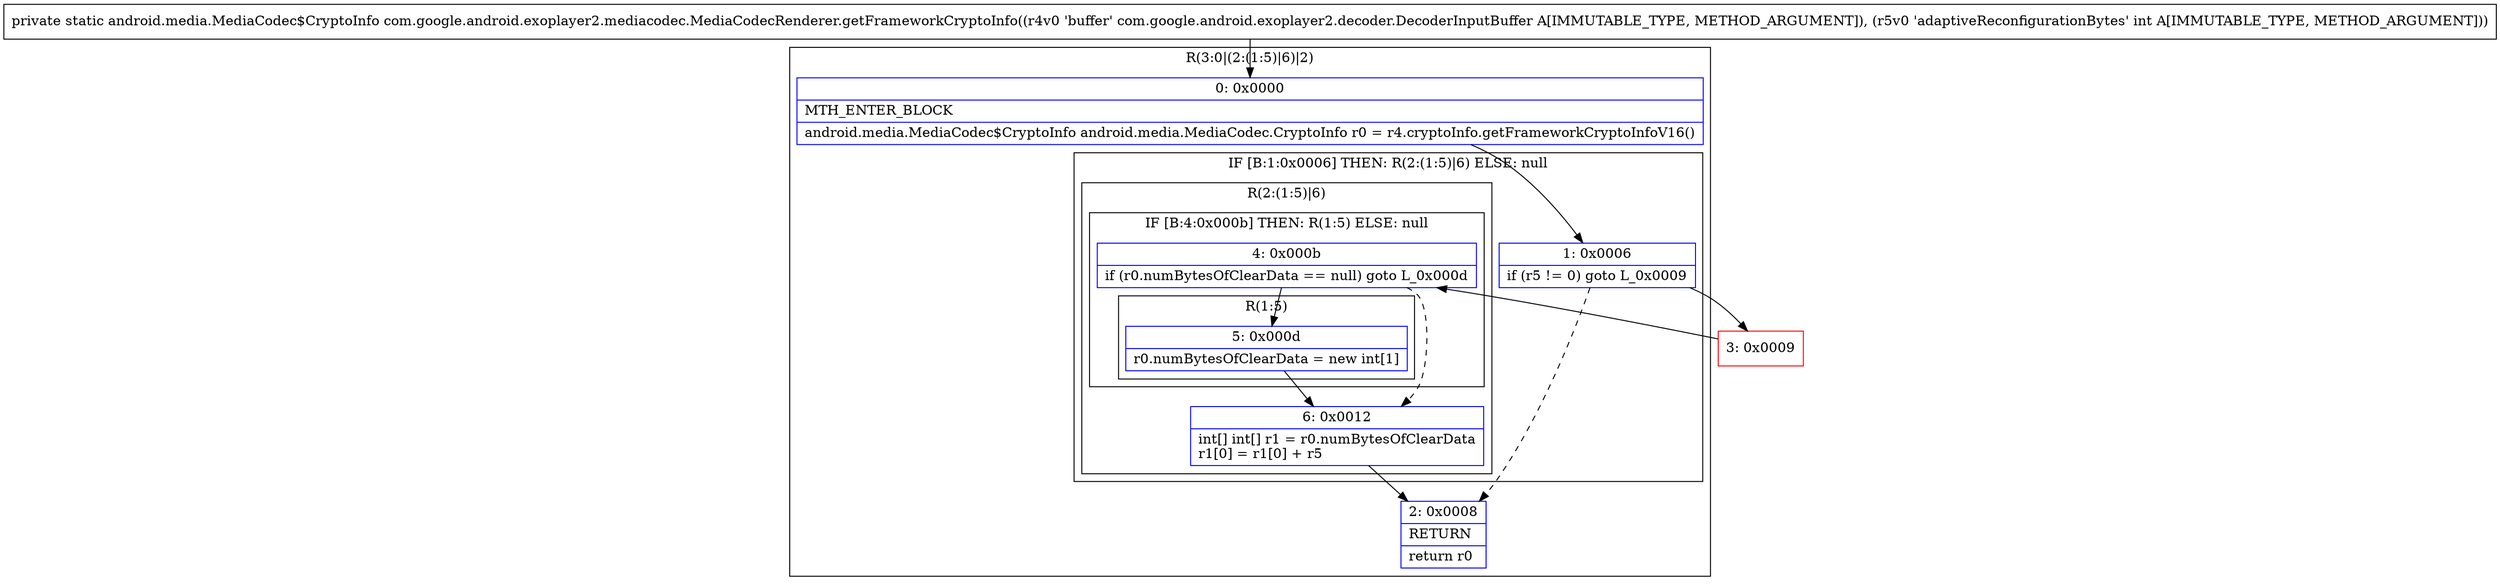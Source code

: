 digraph "CFG forcom.google.android.exoplayer2.mediacodec.MediaCodecRenderer.getFrameworkCryptoInfo(Lcom\/google\/android\/exoplayer2\/decoder\/DecoderInputBuffer;I)Landroid\/media\/MediaCodec$CryptoInfo;" {
subgraph cluster_Region_1196563644 {
label = "R(3:0|(2:(1:5)|6)|2)";
node [shape=record,color=blue];
Node_0 [shape=record,label="{0\:\ 0x0000|MTH_ENTER_BLOCK\l|android.media.MediaCodec$CryptoInfo android.media.MediaCodec.CryptoInfo r0 = r4.cryptoInfo.getFrameworkCryptoInfoV16()\l}"];
subgraph cluster_IfRegion_1376990238 {
label = "IF [B:1:0x0006] THEN: R(2:(1:5)|6) ELSE: null";
node [shape=record,color=blue];
Node_1 [shape=record,label="{1\:\ 0x0006|if (r5 != 0) goto L_0x0009\l}"];
subgraph cluster_Region_100960136 {
label = "R(2:(1:5)|6)";
node [shape=record,color=blue];
subgraph cluster_IfRegion_406007793 {
label = "IF [B:4:0x000b] THEN: R(1:5) ELSE: null";
node [shape=record,color=blue];
Node_4 [shape=record,label="{4\:\ 0x000b|if (r0.numBytesOfClearData == null) goto L_0x000d\l}"];
subgraph cluster_Region_589076625 {
label = "R(1:5)";
node [shape=record,color=blue];
Node_5 [shape=record,label="{5\:\ 0x000d|r0.numBytesOfClearData = new int[1]\l}"];
}
}
Node_6 [shape=record,label="{6\:\ 0x0012|int[] int[] r1 = r0.numBytesOfClearData\lr1[0] = r1[0] + r5\l}"];
}
}
Node_2 [shape=record,label="{2\:\ 0x0008|RETURN\l|return r0\l}"];
}
Node_3 [shape=record,color=red,label="{3\:\ 0x0009}"];
MethodNode[shape=record,label="{private static android.media.MediaCodec$CryptoInfo com.google.android.exoplayer2.mediacodec.MediaCodecRenderer.getFrameworkCryptoInfo((r4v0 'buffer' com.google.android.exoplayer2.decoder.DecoderInputBuffer A[IMMUTABLE_TYPE, METHOD_ARGUMENT]), (r5v0 'adaptiveReconfigurationBytes' int A[IMMUTABLE_TYPE, METHOD_ARGUMENT])) }"];
MethodNode -> Node_0;
Node_0 -> Node_1;
Node_1 -> Node_2[style=dashed];
Node_1 -> Node_3;
Node_4 -> Node_5;
Node_4 -> Node_6[style=dashed];
Node_5 -> Node_6;
Node_6 -> Node_2;
Node_3 -> Node_4;
}

